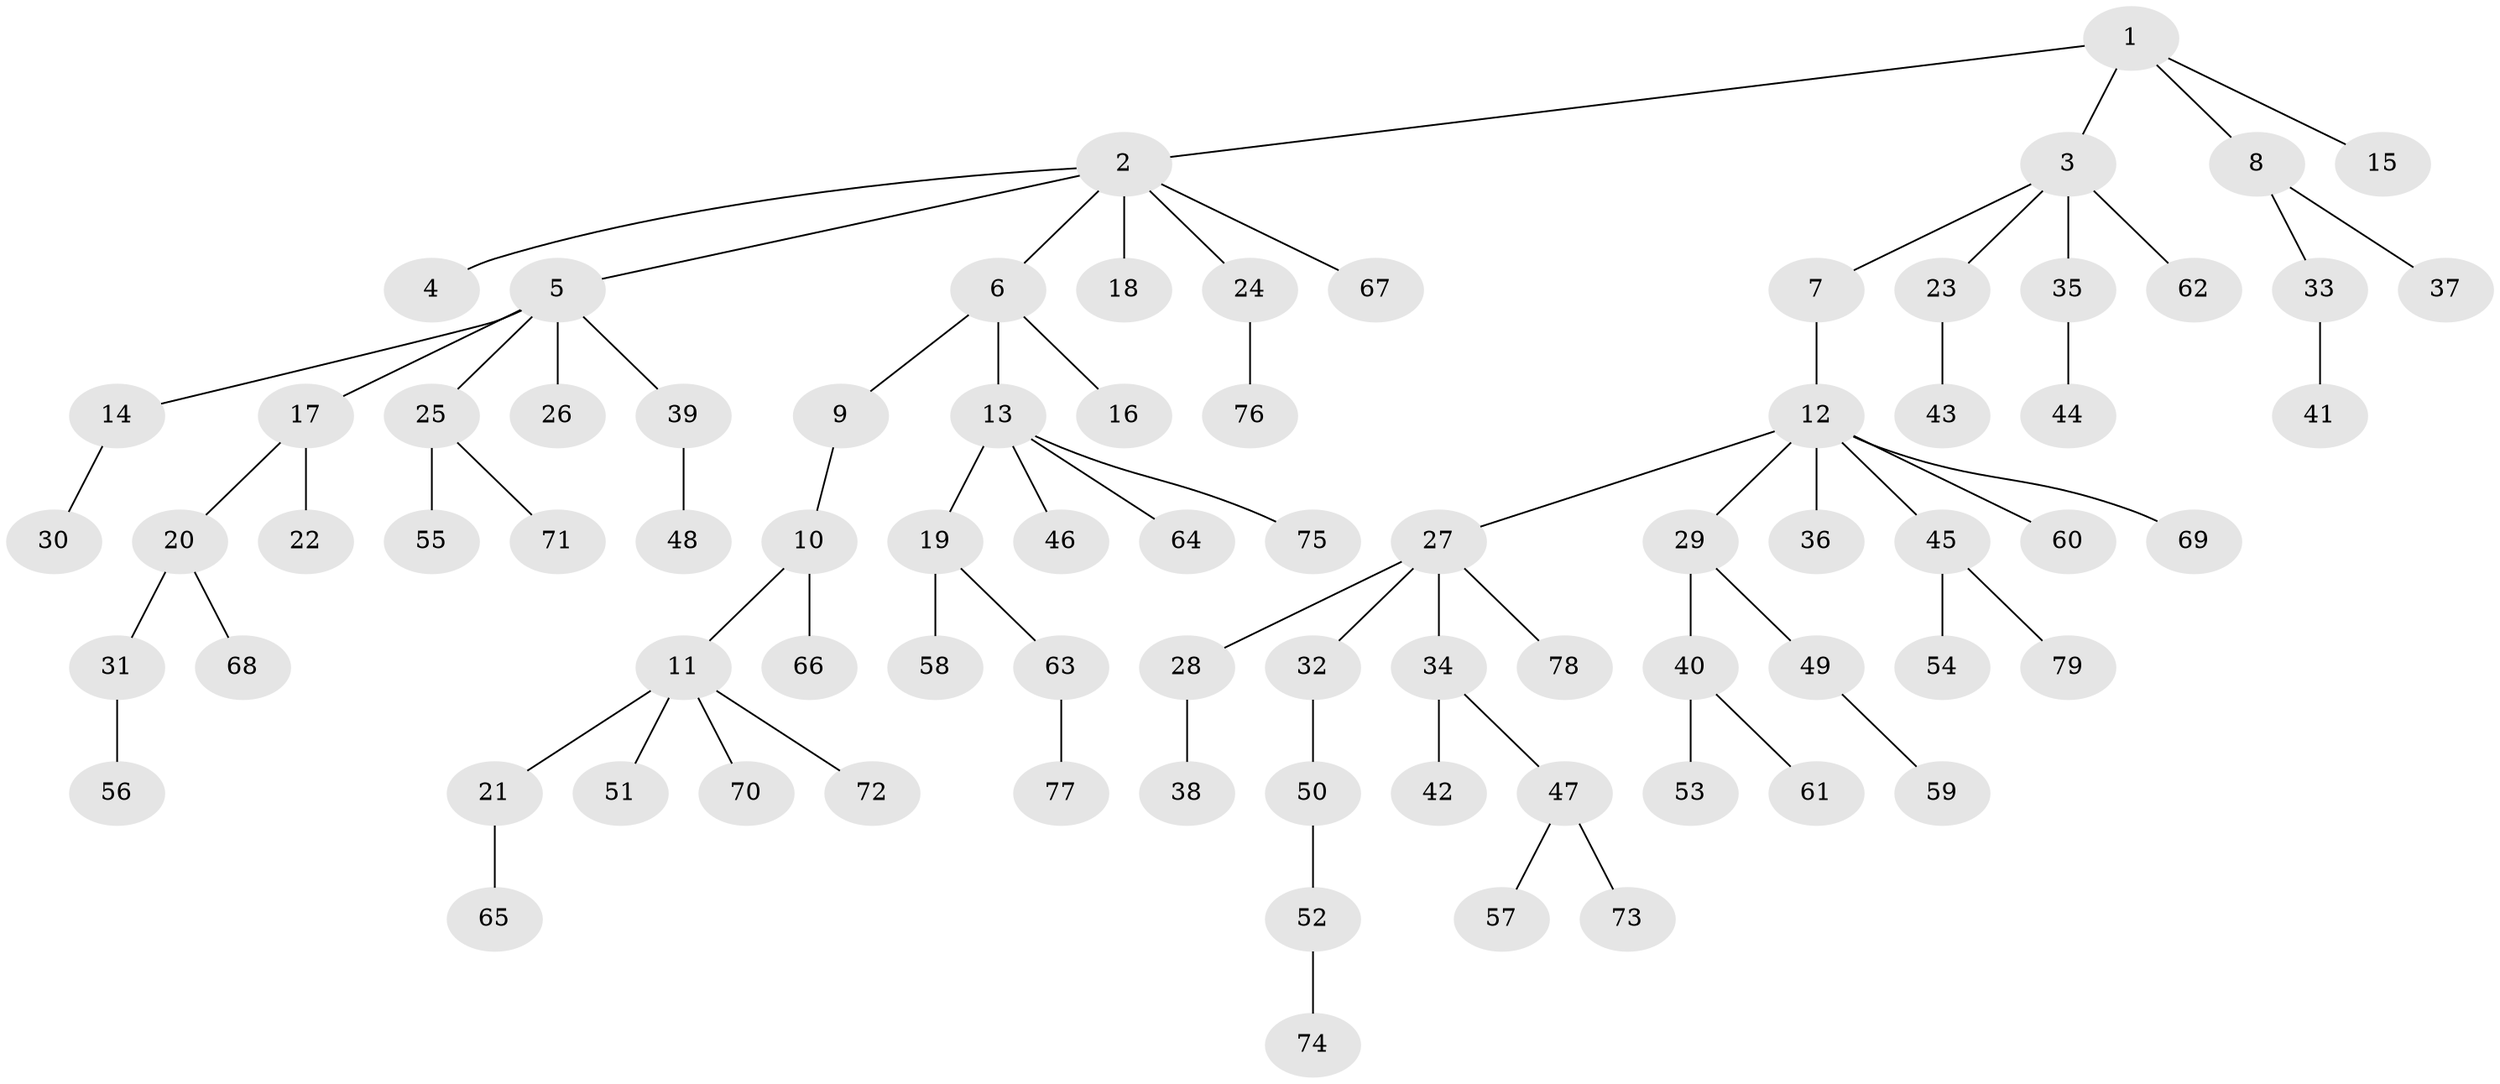 // Generated by graph-tools (version 1.1) at 2025/36/03/09/25 02:36:44]
// undirected, 79 vertices, 78 edges
graph export_dot {
graph [start="1"]
  node [color=gray90,style=filled];
  1;
  2;
  3;
  4;
  5;
  6;
  7;
  8;
  9;
  10;
  11;
  12;
  13;
  14;
  15;
  16;
  17;
  18;
  19;
  20;
  21;
  22;
  23;
  24;
  25;
  26;
  27;
  28;
  29;
  30;
  31;
  32;
  33;
  34;
  35;
  36;
  37;
  38;
  39;
  40;
  41;
  42;
  43;
  44;
  45;
  46;
  47;
  48;
  49;
  50;
  51;
  52;
  53;
  54;
  55;
  56;
  57;
  58;
  59;
  60;
  61;
  62;
  63;
  64;
  65;
  66;
  67;
  68;
  69;
  70;
  71;
  72;
  73;
  74;
  75;
  76;
  77;
  78;
  79;
  1 -- 2;
  1 -- 3;
  1 -- 8;
  1 -- 15;
  2 -- 4;
  2 -- 5;
  2 -- 6;
  2 -- 18;
  2 -- 24;
  2 -- 67;
  3 -- 7;
  3 -- 23;
  3 -- 35;
  3 -- 62;
  5 -- 14;
  5 -- 17;
  5 -- 25;
  5 -- 26;
  5 -- 39;
  6 -- 9;
  6 -- 13;
  6 -- 16;
  7 -- 12;
  8 -- 33;
  8 -- 37;
  9 -- 10;
  10 -- 11;
  10 -- 66;
  11 -- 21;
  11 -- 51;
  11 -- 70;
  11 -- 72;
  12 -- 27;
  12 -- 29;
  12 -- 36;
  12 -- 45;
  12 -- 60;
  12 -- 69;
  13 -- 19;
  13 -- 46;
  13 -- 64;
  13 -- 75;
  14 -- 30;
  17 -- 20;
  17 -- 22;
  19 -- 58;
  19 -- 63;
  20 -- 31;
  20 -- 68;
  21 -- 65;
  23 -- 43;
  24 -- 76;
  25 -- 55;
  25 -- 71;
  27 -- 28;
  27 -- 32;
  27 -- 34;
  27 -- 78;
  28 -- 38;
  29 -- 40;
  29 -- 49;
  31 -- 56;
  32 -- 50;
  33 -- 41;
  34 -- 42;
  34 -- 47;
  35 -- 44;
  39 -- 48;
  40 -- 53;
  40 -- 61;
  45 -- 54;
  45 -- 79;
  47 -- 57;
  47 -- 73;
  49 -- 59;
  50 -- 52;
  52 -- 74;
  63 -- 77;
}
